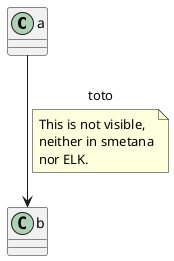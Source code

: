 {
  "sha1": "pv15tjb5uiefedq19v4fyfozyb245ou",
  "insertion": {
    "when": "2024-06-04T17:28:41.768Z",
    "url": "https://github.com/plantuml/plantuml/issues/1332",
    "user": "plantuml@gmail.com"
  }
}
@startuml


a --> b : toto
note on link
This is not visible,
neither in smetana
nor ELK.
end note

@enduml
